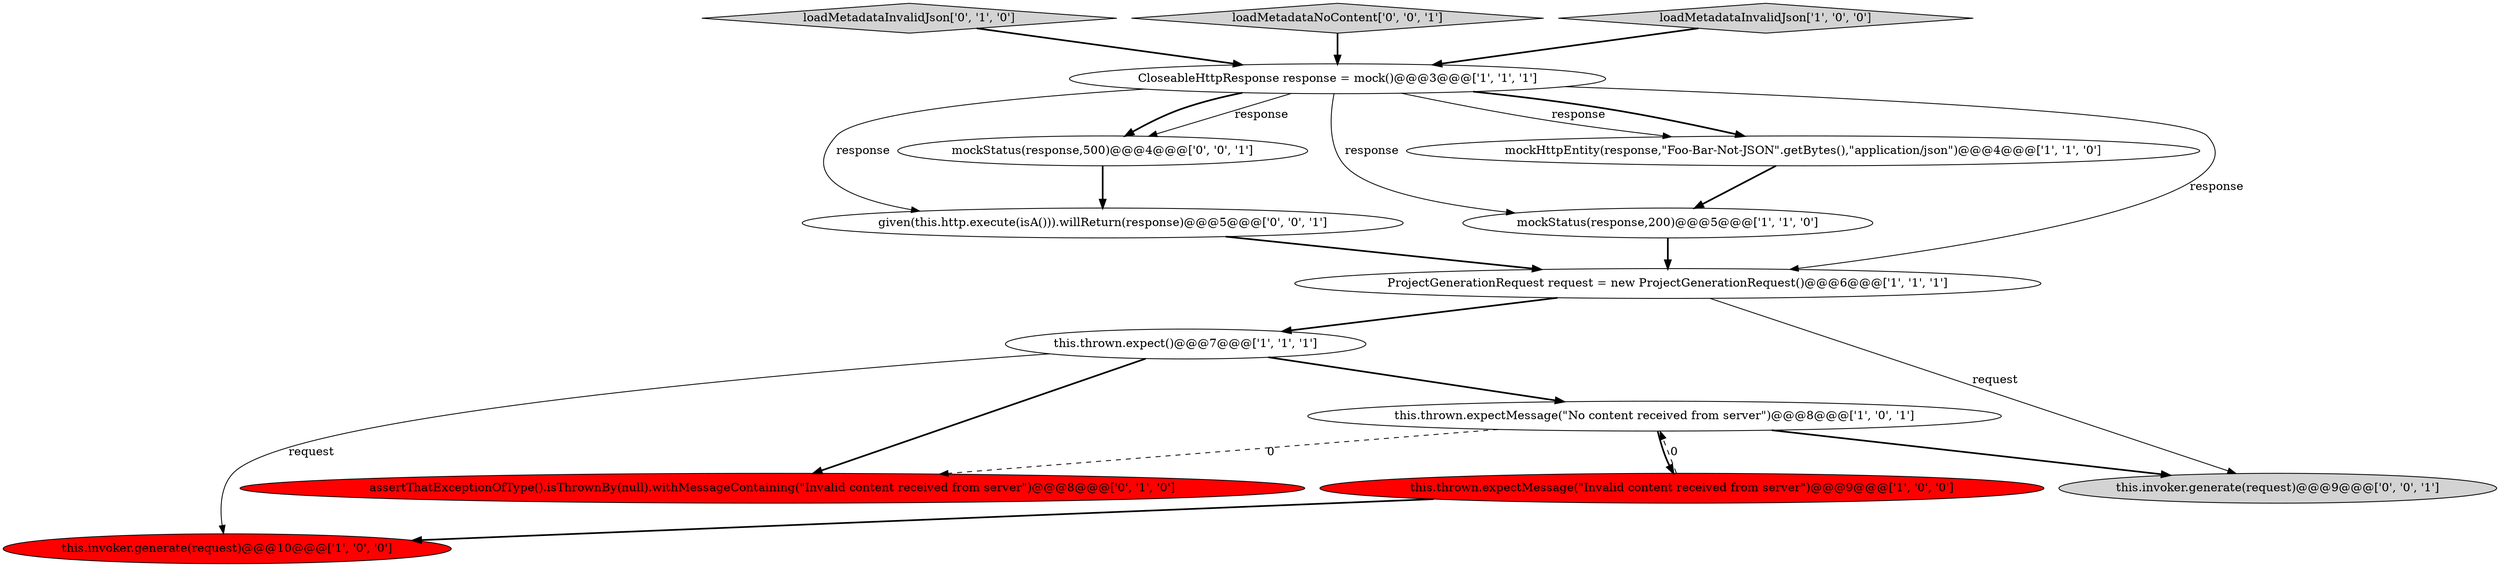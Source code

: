 digraph {
10 [style = filled, label = "loadMetadataInvalidJson['0', '1', '0']", fillcolor = lightgray, shape = diamond image = "AAA0AAABBB2BBB"];
7 [style = filled, label = "mockHttpEntity(response,\"Foo-Bar-Not-JSON\".getBytes(),\"application/json\")@@@4@@@['1', '1', '0']", fillcolor = white, shape = ellipse image = "AAA0AAABBB1BBB"];
0 [style = filled, label = "this.invoker.generate(request)@@@10@@@['1', '0', '0']", fillcolor = red, shape = ellipse image = "AAA1AAABBB1BBB"];
9 [style = filled, label = "assertThatExceptionOfType().isThrownBy(null).withMessageContaining(\"Invalid content received from server\")@@@8@@@['0', '1', '0']", fillcolor = red, shape = ellipse image = "AAA1AAABBB2BBB"];
2 [style = filled, label = "this.thrown.expectMessage(\"No content received from server\")@@@8@@@['1', '0', '1']", fillcolor = white, shape = ellipse image = "AAA0AAABBB1BBB"];
8 [style = filled, label = "this.thrown.expect()@@@7@@@['1', '1', '1']", fillcolor = white, shape = ellipse image = "AAA0AAABBB1BBB"];
12 [style = filled, label = "given(this.http.execute(isA())).willReturn(response)@@@5@@@['0', '0', '1']", fillcolor = white, shape = ellipse image = "AAA0AAABBB3BBB"];
14 [style = filled, label = "loadMetadataNoContent['0', '0', '1']", fillcolor = lightgray, shape = diamond image = "AAA0AAABBB3BBB"];
5 [style = filled, label = "ProjectGenerationRequest request = new ProjectGenerationRequest()@@@6@@@['1', '1', '1']", fillcolor = white, shape = ellipse image = "AAA0AAABBB1BBB"];
13 [style = filled, label = "mockStatus(response,500)@@@4@@@['0', '0', '1']", fillcolor = white, shape = ellipse image = "AAA0AAABBB3BBB"];
11 [style = filled, label = "this.invoker.generate(request)@@@9@@@['0', '0', '1']", fillcolor = lightgray, shape = ellipse image = "AAA0AAABBB3BBB"];
1 [style = filled, label = "this.thrown.expectMessage(\"Invalid content received from server\")@@@9@@@['1', '0', '0']", fillcolor = red, shape = ellipse image = "AAA1AAABBB1BBB"];
4 [style = filled, label = "loadMetadataInvalidJson['1', '0', '0']", fillcolor = lightgray, shape = diamond image = "AAA0AAABBB1BBB"];
3 [style = filled, label = "mockStatus(response,200)@@@5@@@['1', '1', '0']", fillcolor = white, shape = ellipse image = "AAA0AAABBB1BBB"];
6 [style = filled, label = "CloseableHttpResponse response = mock()@@@3@@@['1', '1', '1']", fillcolor = white, shape = ellipse image = "AAA0AAABBB1BBB"];
5->8 [style = bold, label=""];
6->7 [style = solid, label="response"];
12->5 [style = bold, label=""];
4->6 [style = bold, label=""];
2->1 [style = bold, label=""];
5->11 [style = solid, label="request"];
1->0 [style = bold, label=""];
10->6 [style = bold, label=""];
7->3 [style = bold, label=""];
3->5 [style = bold, label=""];
13->12 [style = bold, label=""];
8->0 [style = solid, label="request"];
8->2 [style = bold, label=""];
2->9 [style = dashed, label="0"];
6->13 [style = bold, label=""];
6->13 [style = solid, label="response"];
8->9 [style = bold, label=""];
6->12 [style = solid, label="response"];
6->3 [style = solid, label="response"];
1->2 [style = dashed, label="0"];
6->7 [style = bold, label=""];
2->11 [style = bold, label=""];
14->6 [style = bold, label=""];
6->5 [style = solid, label="response"];
}
